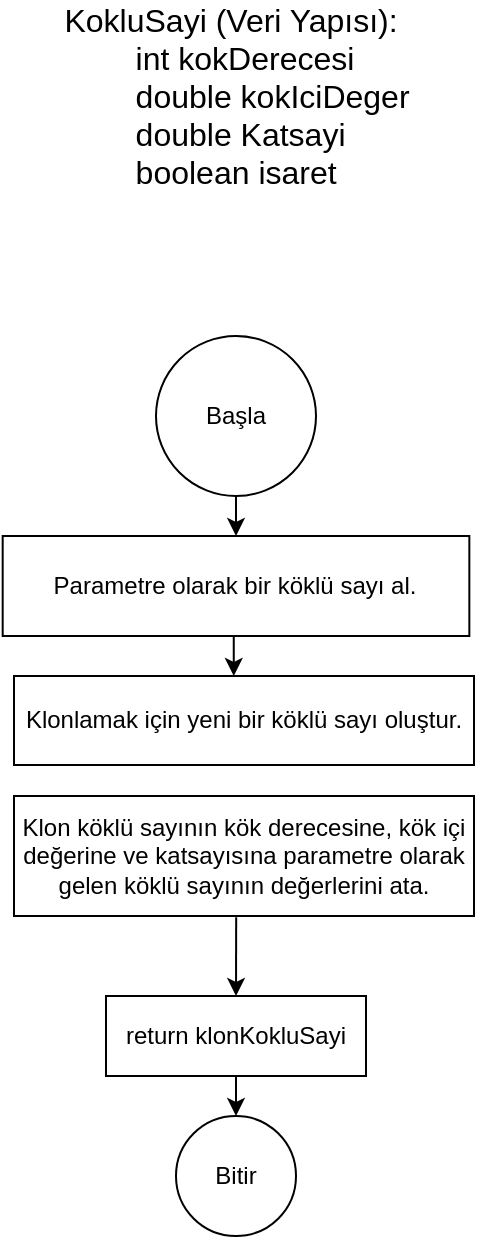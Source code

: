 <mxfile version="14.9.7" type="device"><diagram id="bzaOQpRdgoN_IqHNjlSJ" name="Page-1"><mxGraphModel dx="1574" dy="796" grid="1" gridSize="10" guides="1" tooltips="1" connect="1" arrows="1" fold="1" page="1" pageScale="1" pageWidth="827" pageHeight="1169" math="0" shadow="0"><root><mxCell id="0"/><mxCell id="1" parent="0"/><mxCell id="vIT5qsAr4x1-8N8reWSa-1" value="Başla" style="ellipse;whiteSpace=wrap;html=1;aspect=fixed;" vertex="1" parent="1"><mxGeometry x="351" y="250" width="80" height="80" as="geometry"/></mxCell><mxCell id="vIT5qsAr4x1-8N8reWSa-2" value="Parametre olarak bir köklü sayı al." style="rounded=0;whiteSpace=wrap;html=1;" vertex="1" parent="1"><mxGeometry x="274.34" y="350" width="233.33" height="50" as="geometry"/></mxCell><mxCell id="vIT5qsAr4x1-8N8reWSa-4" value="return klonKokluSayi" style="rounded=0;whiteSpace=wrap;html=1;" vertex="1" parent="1"><mxGeometry x="326" y="580" width="130" height="40" as="geometry"/></mxCell><mxCell id="vIT5qsAr4x1-8N8reWSa-5" value="Bitir" style="ellipse;whiteSpace=wrap;html=1;aspect=fixed;" vertex="1" parent="1"><mxGeometry x="361" y="640" width="60" height="60" as="geometry"/></mxCell><mxCell id="vIT5qsAr4x1-8N8reWSa-6" value="" style="endArrow=classic;html=1;exitX=0.5;exitY=1;exitDx=0;exitDy=0;entryX=0.5;entryY=0;entryDx=0;entryDy=0;" edge="1" parent="1" source="vIT5qsAr4x1-8N8reWSa-1" target="vIT5qsAr4x1-8N8reWSa-2"><mxGeometry width="50" height="50" relative="1" as="geometry"><mxPoint x="440" y="310" as="sourcePoint"/><mxPoint x="490" y="260" as="targetPoint"/></mxGeometry></mxCell><mxCell id="vIT5qsAr4x1-8N8reWSa-7" value="" style="endArrow=classic;html=1;exitX=0.5;exitY=1;exitDx=0;exitDy=0;entryX=0.5;entryY=0;entryDx=0;entryDy=0;" edge="1" parent="1"><mxGeometry width="50" height="50" relative="1" as="geometry"><mxPoint x="389.88" y="400" as="sourcePoint"/><mxPoint x="389.885" y="420" as="targetPoint"/></mxGeometry></mxCell><mxCell id="vIT5qsAr4x1-8N8reWSa-9" value="" style="endArrow=classic;html=1;exitX=0.483;exitY=1.011;exitDx=0;exitDy=0;exitPerimeter=0;entryX=0.5;entryY=0;entryDx=0;entryDy=0;" edge="1" parent="1" source="vIT5qsAr4x1-8N8reWSa-14" target="vIT5qsAr4x1-8N8reWSa-4"><mxGeometry width="50" height="50" relative="1" as="geometry"><mxPoint x="391" y="560" as="sourcePoint"/><mxPoint x="391" y="560" as="targetPoint"/></mxGeometry></mxCell><mxCell id="vIT5qsAr4x1-8N8reWSa-10" value="" style="endArrow=classic;html=1;exitX=0.5;exitY=1;exitDx=0;exitDy=0;entryX=0.5;entryY=0;entryDx=0;entryDy=0;" edge="1" parent="1" source="vIT5qsAr4x1-8N8reWSa-4" target="vIT5qsAr4x1-8N8reWSa-5"><mxGeometry width="50" height="50" relative="1" as="geometry"><mxPoint x="390.88" y="700" as="sourcePoint"/><mxPoint x="390.885" y="720" as="targetPoint"/></mxGeometry></mxCell><mxCell id="vIT5qsAr4x1-8N8reWSa-11" value="&lt;div style=&quot;text-align: left ; font-size: 16px&quot;&gt;&lt;font style=&quot;font-size: 16px&quot;&gt;KokluSayi (Veri Yapısı):&lt;/font&gt;&lt;/div&gt;&lt;div style=&quot;text-align: left ; font-size: 16px&quot;&gt;&lt;span&gt;&lt;font style=&quot;font-size: 16px&quot;&gt;&lt;span style=&quot;white-space: pre&quot;&gt;&#9;&lt;/span&gt;int kokDerecesi&lt;/font&gt;&lt;/span&gt;&lt;/div&gt;&lt;div style=&quot;text-align: left ; font-size: 16px&quot;&gt;&lt;span&gt;&lt;font style=&quot;font-size: 16px&quot;&gt;&lt;span style=&quot;white-space: pre&quot;&gt;&#9;&lt;/span&gt;double kokIciDeger&lt;/font&gt;&lt;/span&gt;&lt;/div&gt;&lt;div style=&quot;text-align: left ; font-size: 16px&quot;&gt;&lt;span&gt;&lt;font style=&quot;font-size: 16px&quot;&gt;&lt;span style=&quot;white-space: pre&quot;&gt;&#9;&lt;/span&gt;double Katsayi&lt;/font&gt;&lt;/span&gt;&lt;/div&gt;&lt;div style=&quot;text-align: left ; font-size: 16px&quot;&gt;&lt;font style=&quot;font-size: 16px&quot;&gt;&lt;span style=&quot;white-space: pre&quot;&gt;&#9;&lt;/span&gt;boolean isaret&lt;/font&gt;&lt;/div&gt;" style="text;html=1;align=center;verticalAlign=middle;resizable=0;points=[];autosize=1;strokeColor=none;" vertex="1" parent="1"><mxGeometry x="296" y="90" width="190" height="80" as="geometry"/></mxCell><mxCell id="vIT5qsAr4x1-8N8reWSa-12" value="&lt;span&gt;Klonlamak için yeni bir köklü sayı oluştur.&lt;/span&gt;" style="rounded=0;whiteSpace=wrap;html=1;" vertex="1" parent="1"><mxGeometry x="280" y="420" width="230" height="44.5" as="geometry"/></mxCell><mxCell id="vIT5qsAr4x1-8N8reWSa-14" value="Klon köklü sayının kök derecesine, kök içi değerine ve katsayısına parametre olarak gelen köklü sayının değerlerini ata." style="rounded=0;whiteSpace=wrap;html=1;" vertex="1" parent="1"><mxGeometry x="280" y="480" width="230" height="60" as="geometry"/></mxCell></root></mxGraphModel></diagram></mxfile>